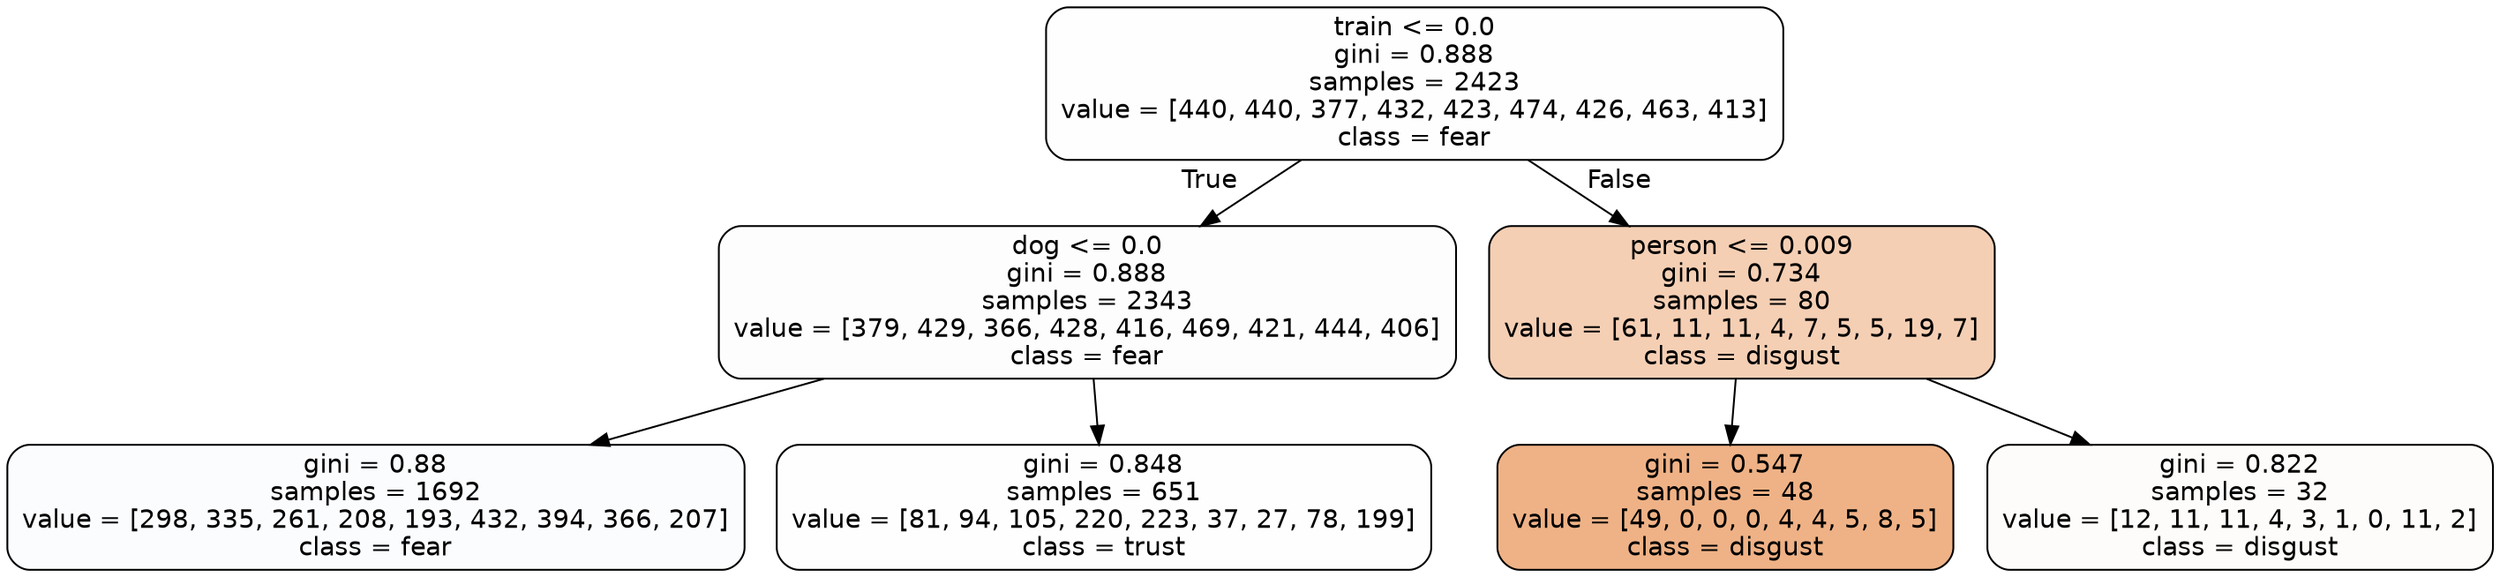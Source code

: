 digraph Tree {
node [shape=box, style="filled, rounded", color="black", fontname=helvetica] ;
edge [fontname=helvetica] ;
0 [label="train <= 0.0\ngini = 0.888\nsamples = 2423\nvalue = [440, 440, 377, 432, 423, 474, 426, 463, 413]\nclass = fear", fillcolor="#3964e501"] ;
1 [label="dog <= 0.0\ngini = 0.888\nsamples = 2343\nvalue = [379, 429, 366, 428, 416, 469, 421, 444, 406]\nclass = fear", fillcolor="#3964e502"] ;
0 -> 1 [labeldistance=2.5, labelangle=45, headlabel="True"] ;
2 [label="gini = 0.88\nsamples = 1692\nvalue = [298, 335, 261, 208, 193, 432, 394, 366, 207]\nclass = fear", fillcolor="#3964e504"] ;
1 -> 2 ;
3 [label="gini = 0.848\nsamples = 651\nvalue = [81, 94, 105, 220, 223, 37, 27, 78, 199]\nclass = trust", fillcolor="#39d7e501"] ;
1 -> 3 ;
4 [label="person <= 0.009\ngini = 0.734\nsamples = 80\nvalue = [61, 11, 11, 4, 7, 5, 5, 19, 7]\nclass = disgust", fillcolor="#e5813960"] ;
0 -> 4 [labeldistance=2.5, labelangle=-45, headlabel="False"] ;
5 [label="gini = 0.547\nsamples = 48\nvalue = [49, 0, 0, 0, 4, 4, 5, 8, 5]\nclass = disgust", fillcolor="#e581399c"] ;
4 -> 5 ;
6 [label="gini = 0.822\nsamples = 32\nvalue = [12, 11, 11, 4, 3, 1, 0, 11, 2]\nclass = disgust", fillcolor="#e5813906"] ;
4 -> 6 ;
}